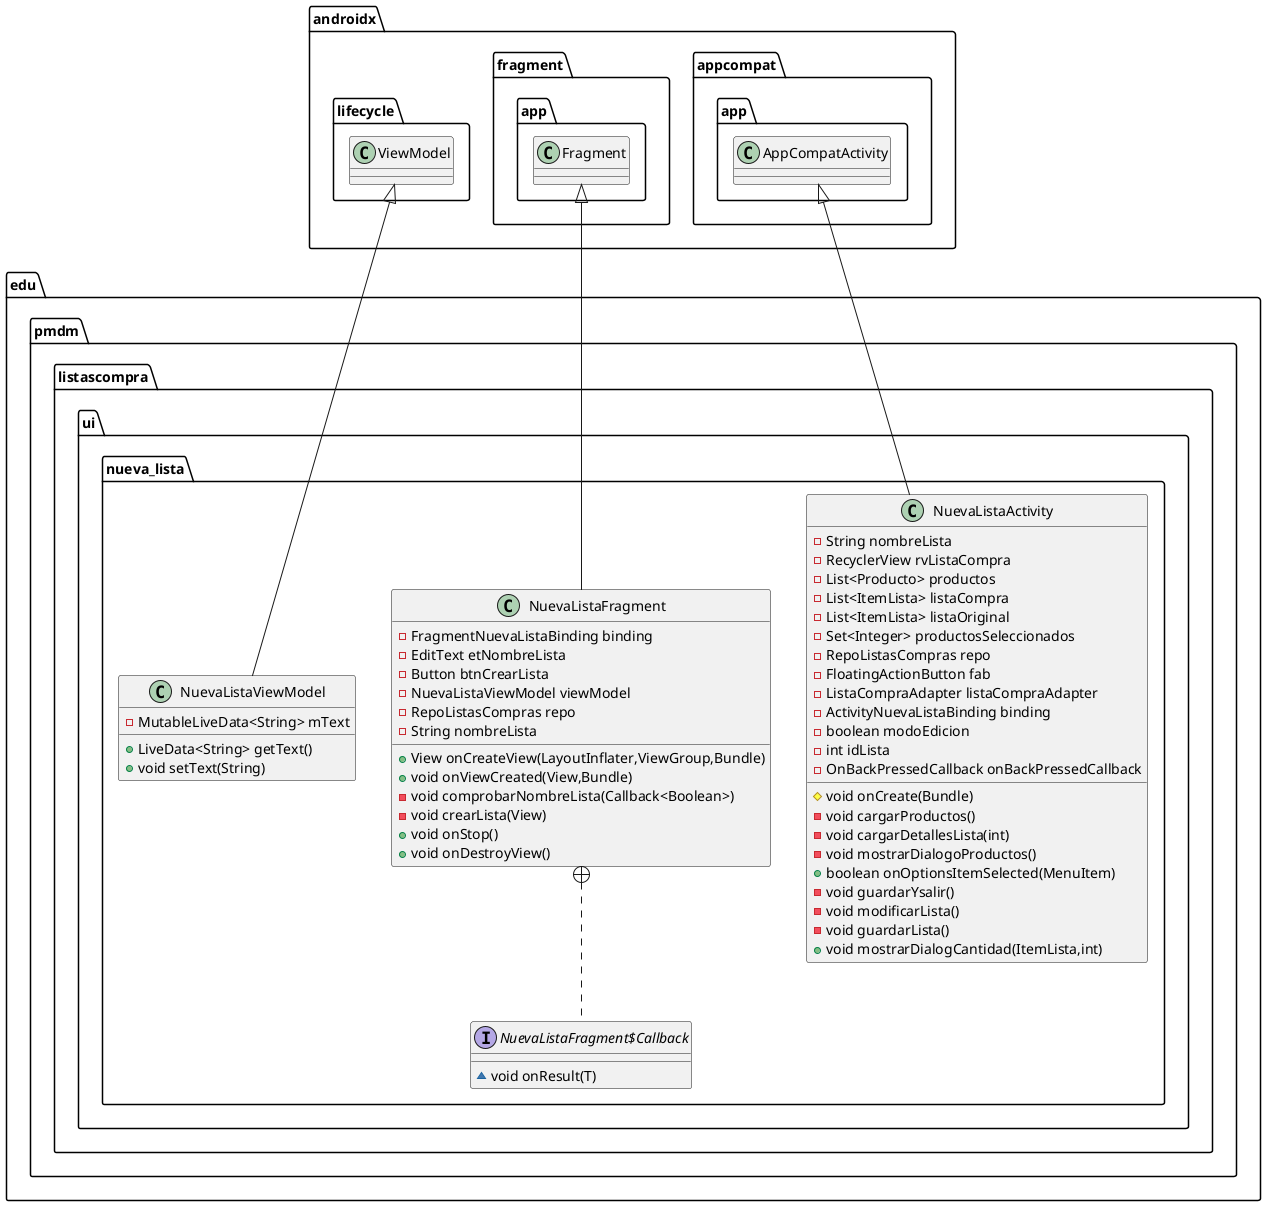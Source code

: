 @startuml
class edu.pmdm.listascompra.ui.nueva_lista.NuevaListaActivity {
- String nombreLista
- RecyclerView rvListaCompra
- List<Producto> productos
- List<ItemLista> listaCompra
- List<ItemLista> listaOriginal
- Set<Integer> productosSeleccionados
- RepoListasCompras repo
- FloatingActionButton fab
- ListaCompraAdapter listaCompraAdapter
- ActivityNuevaListaBinding binding
- boolean modoEdicion
- int idLista
- OnBackPressedCallback onBackPressedCallback
# void onCreate(Bundle)
- void cargarProductos()
- void cargarDetallesLista(int)
- void mostrarDialogoProductos()
+ boolean onOptionsItemSelected(MenuItem)
- void guardarYsalir()
- void modificarLista()
- void guardarLista()
+ void mostrarDialogCantidad(ItemLista,int)
}


class edu.pmdm.listascompra.ui.nueva_lista.NuevaListaFragment {
- FragmentNuevaListaBinding binding
- EditText etNombreLista
- Button btnCrearLista
- NuevaListaViewModel viewModel
- RepoListasCompras repo
- String nombreLista
+ View onCreateView(LayoutInflater,ViewGroup,Bundle)
+ void onViewCreated(View,Bundle)
- void comprobarNombreLista(Callback<Boolean>)
- void crearLista(View)
+ void onStop()
+ void onDestroyView()
}


interface edu.pmdm.listascompra.ui.nueva_lista.NuevaListaFragment$Callback {
~ void onResult(T)
}

class edu.pmdm.listascompra.ui.nueva_lista.NuevaListaViewModel {
- MutableLiveData<String> mText
+ LiveData<String> getText()
+ void setText(String)
}




androidx.appcompat.app.AppCompatActivity <|-- edu.pmdm.listascompra.ui.nueva_lista.NuevaListaActivity
androidx.fragment.app.Fragment <|-- edu.pmdm.listascompra.ui.nueva_lista.NuevaListaFragment
edu.pmdm.listascompra.ui.nueva_lista.NuevaListaFragment +.. edu.pmdm.listascompra.ui.nueva_lista.NuevaListaFragment$Callback
androidx.lifecycle.ViewModel <|-- edu.pmdm.listascompra.ui.nueva_lista.NuevaListaViewModel
@enduml